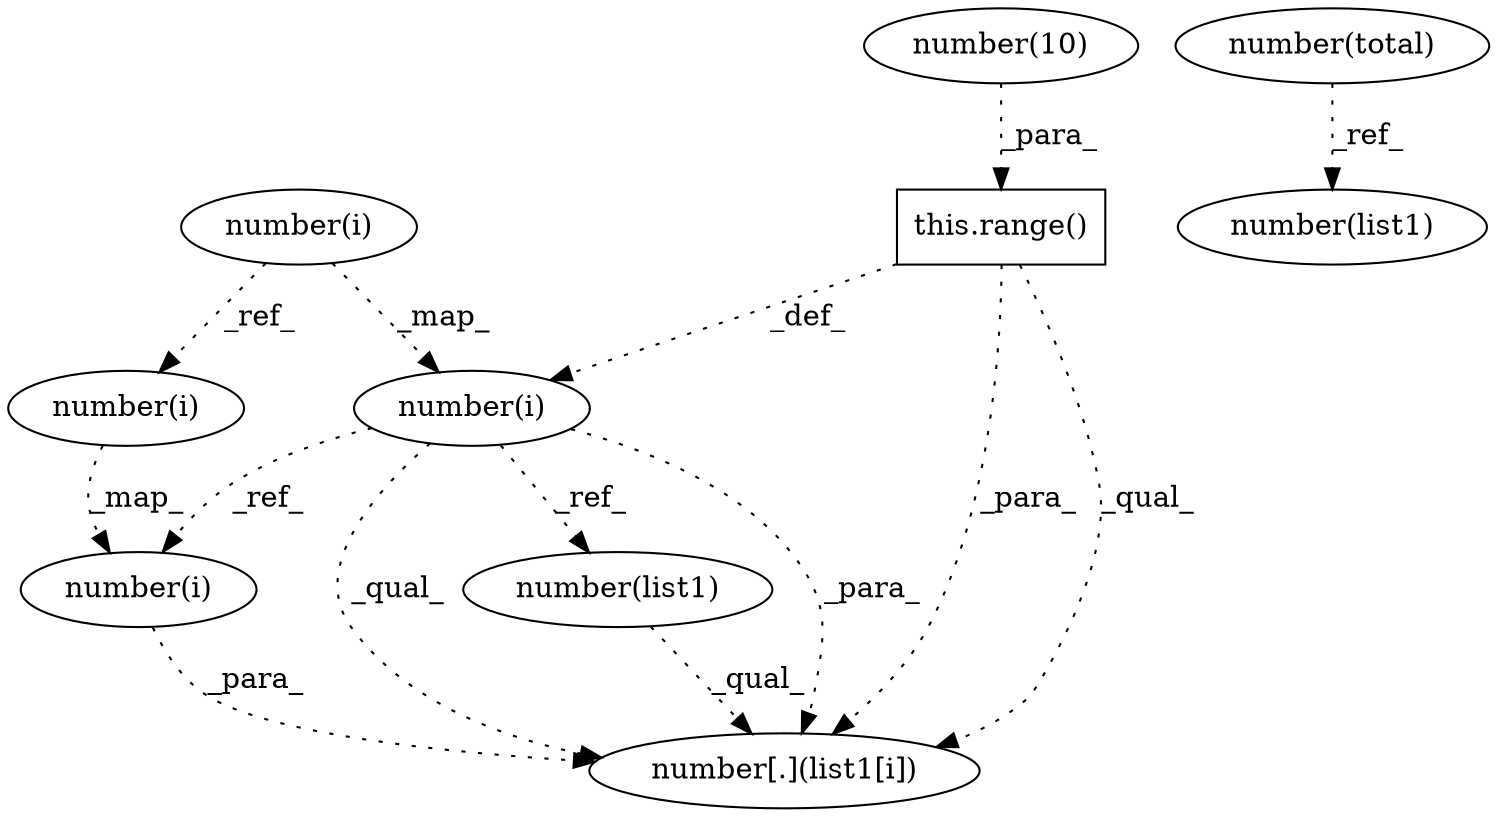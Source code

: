 digraph G {
1 [label="number(i)" shape=ellipse]
2 [label="number(total)" shape=ellipse]
3 [label="number(i)" shape=ellipse]
4 [label="number[.](list1[i])" shape=ellipse]
5 [label="number(i)" shape=ellipse]
6 [label="number(i)" shape=ellipse]
7 [label="number(list1)" shape=ellipse]
8 [label="this.range()" shape=box]
9 [label="number(list1)" shape=ellipse]
10 [label="number(10)" shape=ellipse]
3 -> 1 [label="_ref_" style=dotted];
5 -> 1 [label="_map_" style=dotted];
8 -> 3 [label="_def_" style=dotted];
6 -> 3 [label="_map_" style=dotted];
9 -> 4 [label="_qual_" style=dotted];
1 -> 4 [label="_para_" style=dotted];
3 -> 4 [label="_qual_" style=dotted];
8 -> 4 [label="_qual_" style=dotted];
3 -> 4 [label="_para_" style=dotted];
8 -> 4 [label="_para_" style=dotted];
6 -> 5 [label="_ref_" style=dotted];
2 -> 7 [label="_ref_" style=dotted];
10 -> 8 [label="_para_" style=dotted];
3 -> 9 [label="_ref_" style=dotted];
}